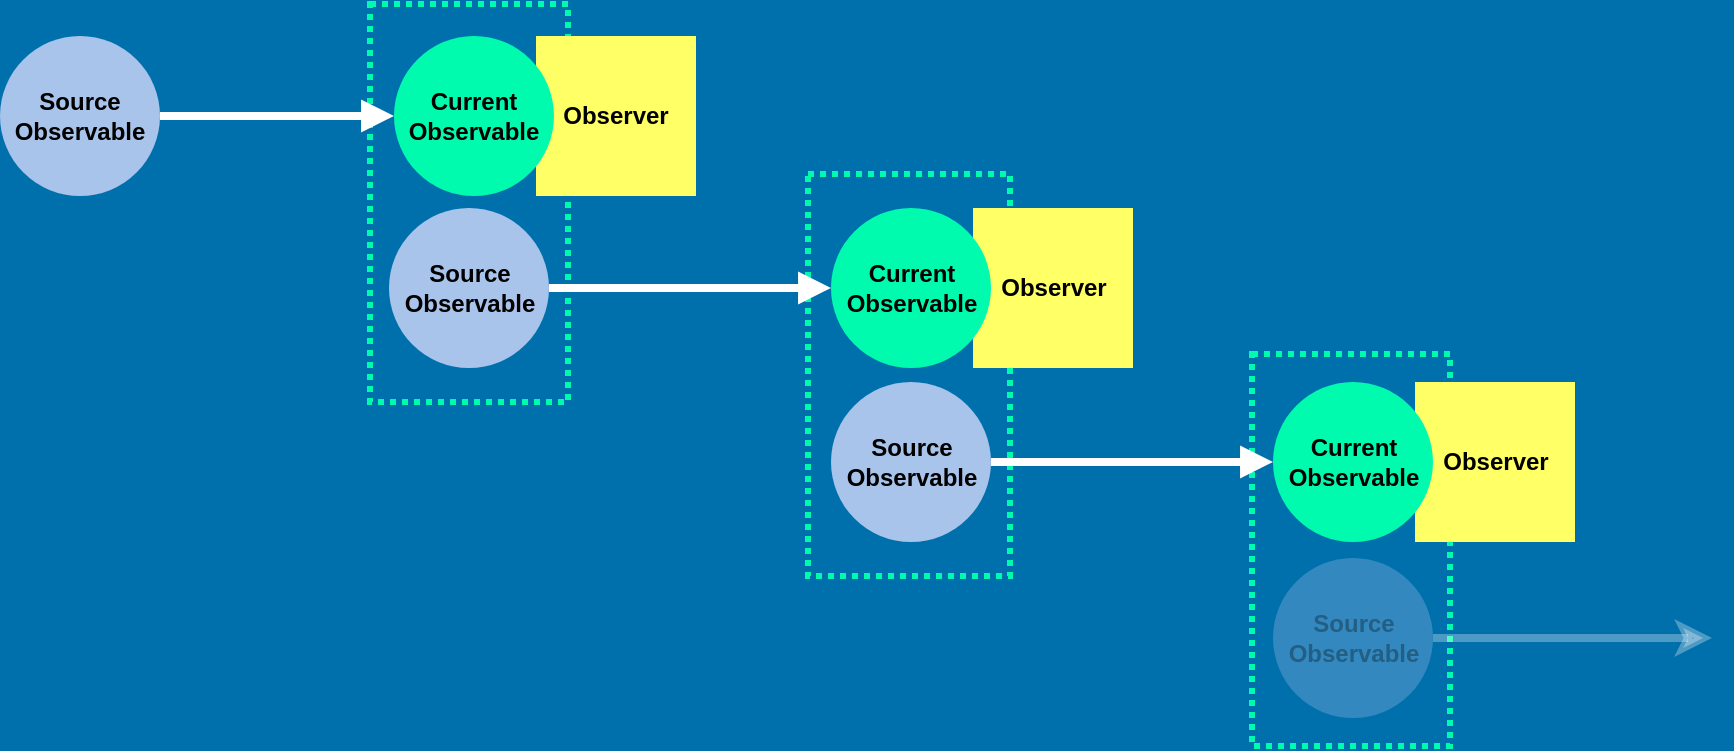 <mxfile version="10.7.3" type="device"><diagram id="sr5jLrGnl8JVa9OlFIh_" name="Page-1"><mxGraphModel dx="1078" dy="761" grid="0" gridSize="10" guides="1" tooltips="1" connect="1" arrows="1" fold="1" page="0" pageScale="1" pageWidth="827" pageHeight="1169" background="#0070AC" math="0" shadow="0"><root><mxCell id="0"/><mxCell id="1" parent="0"/><mxCell id="j6YYCfxdnwh550ppJlb_-1" value="" style="rounded=0;whiteSpace=wrap;html=1;strokeColor=#00FBAF;strokeWidth=3;fillColor=none;fontFamily=Comic Sans MS;fontSize=34;fontColor=#FFFFFF;dashed=1;dashPattern=1 1;" vertex="1" parent="1"><mxGeometry x="739" y="222" width="99" height="196" as="geometry"/></mxCell><mxCell id="j6YYCfxdnwh550ppJlb_-2" value="" style="rounded=0;whiteSpace=wrap;html=1;strokeColor=#00FBAF;strokeWidth=3;fillColor=none;fontFamily=Comic Sans MS;fontSize=34;fontColor=#FFFFFF;dashed=1;dashPattern=1 1;" vertex="1" parent="1"><mxGeometry x="517" y="132" width="101" height="201" as="geometry"/></mxCell><mxCell id="j6YYCfxdnwh550ppJlb_-3" value="" style="rounded=0;whiteSpace=wrap;html=1;strokeColor=#00FBAF;strokeWidth=3;fillColor=none;fontFamily=Comic Sans MS;fontSize=34;fontColor=#FFFFFF;dashed=1;dashPattern=1 1;" vertex="1" parent="1"><mxGeometry x="298" y="47" width="99" height="199" as="geometry"/></mxCell><mxCell id="j6YYCfxdnwh550ppJlb_-4" style="edgeStyle=none;rounded=0;jumpSize=6;html=1;startArrow=none;startFill=0;endArrow=classic;endFill=1;jettySize=auto;orthogonalLoop=1;strokeColor=#FFFFFF;strokeWidth=4;fontFamily=Comic Sans MS;fontSize=34;fontColor=#FFFFFF;opacity=30;" edge="1" parent="1" source="j6YYCfxdnwh550ppJlb_-7"><mxGeometry relative="1" as="geometry"><mxPoint x="969" y="364" as="targetPoint"/></mxGeometry></mxCell><mxCell id="j6YYCfxdnwh550ppJlb_-5" style="edgeStyle=orthogonalEdgeStyle;rounded=0;jumpSize=6;html=1;startArrow=none;startFill=0;endArrow=block;endFill=1;jettySize=auto;orthogonalLoop=1;strokeColor=#FFFFFF;strokeWidth=4;fontFamily=Comic Sans MS;fontSize=34;fontColor=#FFFFFF;" edge="1" parent="1" source="j6YYCfxdnwh550ppJlb_-6" target="j6YYCfxdnwh550ppJlb_-9"><mxGeometry relative="1" as="geometry"/></mxCell><mxCell id="j6YYCfxdnwh550ppJlb_-6" value="Source Observable" style="ellipse;whiteSpace=wrap;html=1;aspect=fixed;fillColor=#A9C4EB;strokeColor=none;strokeWidth=1;fontStyle=1" vertex="1" parent="1"><mxGeometry x="113" y="63" width="80" height="80" as="geometry"/></mxCell><mxCell id="j6YYCfxdnwh550ppJlb_-7" value="Source Observable" style="ellipse;whiteSpace=wrap;html=1;aspect=fixed;fillColor=#A9C4EB;strokeColor=none;strokeWidth=1;fontStyle=1;opacity=30;textOpacity=30;" vertex="1" parent="1"><mxGeometry x="749.5" y="324" width="80" height="80" as="geometry"/></mxCell><mxCell id="j6YYCfxdnwh550ppJlb_-8" value="Observer" style="whiteSpace=wrap;html=1;aspect=fixed;strokeColor=none;fillColor=#FFFF66;fontStyle=1" vertex="1" parent="1"><mxGeometry x="381" y="63" width="80" height="80" as="geometry"/></mxCell><mxCell id="j6YYCfxdnwh550ppJlb_-9" value="Current Observable" style="ellipse;whiteSpace=wrap;html=1;aspect=fixed;fillColor=#00FBAF;strokeColor=none;strokeWidth=8;fontStyle=1;perimeterSpacing=0;" vertex="1" parent="1"><mxGeometry x="310" y="63" width="80" height="80" as="geometry"/></mxCell><mxCell id="j6YYCfxdnwh550ppJlb_-10" style="edgeStyle=orthogonalEdgeStyle;rounded=0;jumpSize=6;html=1;startArrow=none;startFill=0;endArrow=block;endFill=1;jettySize=auto;orthogonalLoop=1;strokeColor=#FFFFFF;strokeWidth=4;fontFamily=Comic Sans MS;fontSize=34;fontColor=#FFFFFF;" edge="1" parent="1" source="j6YYCfxdnwh550ppJlb_-11" target="j6YYCfxdnwh550ppJlb_-13"><mxGeometry relative="1" as="geometry"/></mxCell><mxCell id="j6YYCfxdnwh550ppJlb_-11" value="Source Observable" style="ellipse;whiteSpace=wrap;html=1;aspect=fixed;fillColor=#A9C4EB;strokeColor=none;strokeWidth=1;fontStyle=1" vertex="1" parent="1"><mxGeometry x="307.5" y="149" width="80" height="80" as="geometry"/></mxCell><mxCell id="j6YYCfxdnwh550ppJlb_-12" value="Observer" style="whiteSpace=wrap;html=1;aspect=fixed;strokeColor=none;fillColor=#FFFF66;fontStyle=1" vertex="1" parent="1"><mxGeometry x="599.5" y="149" width="80" height="80" as="geometry"/></mxCell><mxCell id="j6YYCfxdnwh550ppJlb_-13" value="Current Observable" style="ellipse;whiteSpace=wrap;html=1;aspect=fixed;fillColor=#00FBAF;strokeColor=none;strokeWidth=8;fontStyle=1;perimeterSpacing=0;" vertex="1" parent="1"><mxGeometry x="528.5" y="149" width="80" height="80" as="geometry"/></mxCell><mxCell id="j6YYCfxdnwh550ppJlb_-14" style="edgeStyle=orthogonalEdgeStyle;rounded=0;jumpSize=6;html=1;startArrow=none;startFill=0;endArrow=block;endFill=1;jettySize=auto;orthogonalLoop=1;strokeColor=#FFFFFF;strokeWidth=4;fontFamily=Comic Sans MS;fontSize=34;fontColor=#FFFFFF;" edge="1" parent="1" source="j6YYCfxdnwh550ppJlb_-15" target="j6YYCfxdnwh550ppJlb_-17"><mxGeometry relative="1" as="geometry"/></mxCell><mxCell id="j6YYCfxdnwh550ppJlb_-15" value="Source Observable" style="ellipse;whiteSpace=wrap;html=1;aspect=fixed;fillColor=#A9C4EB;strokeColor=none;strokeWidth=1;fontStyle=1" vertex="1" parent="1"><mxGeometry x="528.5" y="236" width="80" height="80" as="geometry"/></mxCell><mxCell id="j6YYCfxdnwh550ppJlb_-16" value="Observer" style="whiteSpace=wrap;html=1;aspect=fixed;strokeColor=none;fillColor=#FFFF66;fontStyle=1" vertex="1" parent="1"><mxGeometry x="820.5" y="236" width="80" height="80" as="geometry"/></mxCell><mxCell id="j6YYCfxdnwh550ppJlb_-17" value="Current Observable" style="ellipse;whiteSpace=wrap;html=1;aspect=fixed;fillColor=#00FBAF;strokeColor=none;strokeWidth=8;fontStyle=1;perimeterSpacing=0;" vertex="1" parent="1"><mxGeometry x="749.5" y="236" width="80" height="80" as="geometry"/></mxCell></root></mxGraphModel></diagram></mxfile>